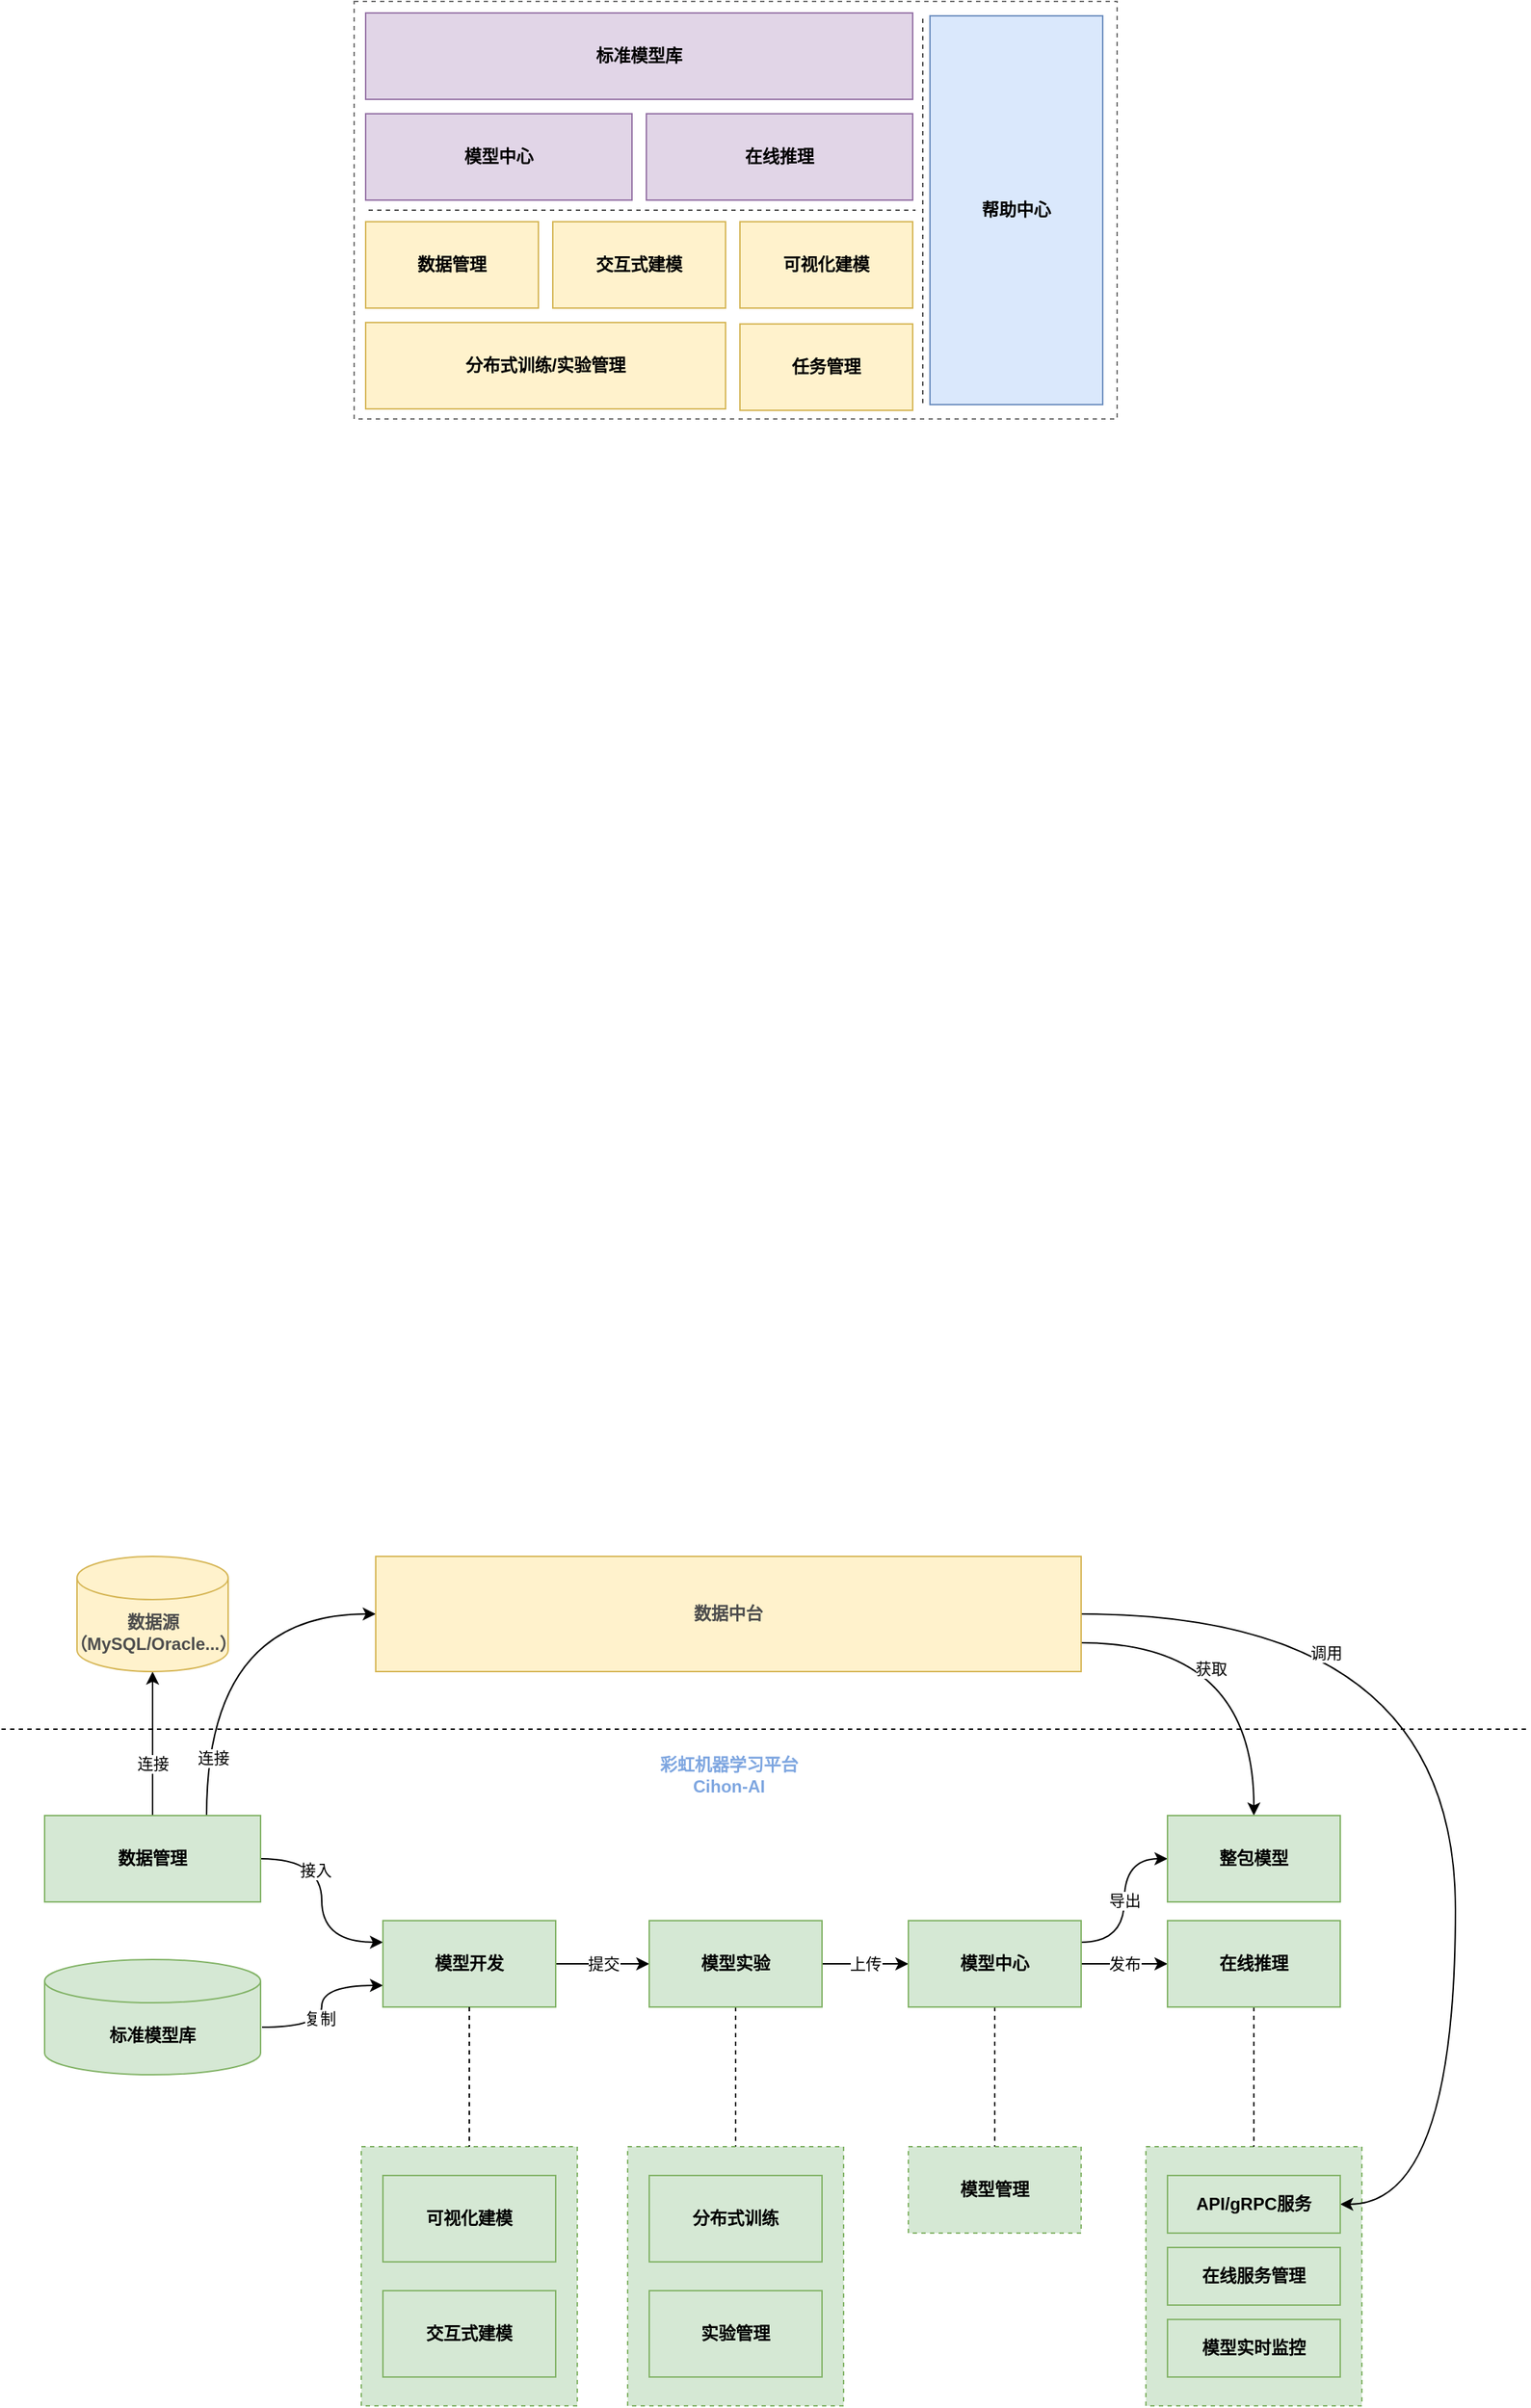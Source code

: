<mxfile version="20.5.1" type="github">
  <diagram id="ie_3CytNylO9c6eQ8wbu" name="Page-1">
    <mxGraphModel dx="1422" dy="-407" grid="1" gridSize="10" guides="1" tooltips="1" connect="1" arrows="1" fold="1" page="1" pageScale="1" pageWidth="827" pageHeight="1169" math="0" shadow="0">
      <root>
        <mxCell id="0" />
        <mxCell id="1" parent="0" />
        <mxCell id="l0CeqF50A7bxB8gCz17a-1" value="" style="rounded=0;whiteSpace=wrap;html=1;dashed=1;fillColor=#d5e8d4;strokeColor=#82b366;" parent="1" vertex="1">
          <mxGeometry x="935" y="2880" width="150" height="180" as="geometry" />
        </mxCell>
        <mxCell id="l0CeqF50A7bxB8gCz17a-2" style="edgeStyle=orthogonalEdgeStyle;curved=1;rounded=0;orthogonalLoop=1;jettySize=auto;html=1;exitX=1.007;exitY=0.588;exitDx=0;exitDy=0;entryX=0;entryY=0.75;entryDx=0;entryDy=0;exitPerimeter=0;" parent="1" source="YzknZtRQCLHHo1tjPDXz-21" target="l0CeqF50A7bxB8gCz17a-14" edge="1">
          <mxGeometry relative="1" as="geometry">
            <mxPoint x="367" y="2800" as="sourcePoint" />
          </mxGeometry>
        </mxCell>
        <mxCell id="l0CeqF50A7bxB8gCz17a-3" value="复制" style="edgeLabel;html=1;align=center;verticalAlign=middle;resizable=0;points=[];" parent="l0CeqF50A7bxB8gCz17a-2" vertex="1" connectable="0">
          <mxGeometry x="-0.315" relative="1" as="geometry">
            <mxPoint x="1" y="-6" as="offset" />
          </mxGeometry>
        </mxCell>
        <mxCell id="l0CeqF50A7bxB8gCz17a-5" style="edgeStyle=orthogonalEdgeStyle;rounded=0;orthogonalLoop=1;jettySize=auto;html=1;exitX=1;exitY=0.5;exitDx=0;exitDy=0;entryX=0;entryY=0.25;entryDx=0;entryDy=0;curved=1;" parent="1" source="l0CeqF50A7bxB8gCz17a-11" target="l0CeqF50A7bxB8gCz17a-14" edge="1">
          <mxGeometry relative="1" as="geometry" />
        </mxCell>
        <mxCell id="l0CeqF50A7bxB8gCz17a-6" value="接入" style="edgeLabel;html=1;align=center;verticalAlign=middle;resizable=0;points=[];" parent="l0CeqF50A7bxB8gCz17a-5" vertex="1" connectable="0">
          <mxGeometry x="-0.4" y="-1" relative="1" as="geometry">
            <mxPoint x="-4" y="7" as="offset" />
          </mxGeometry>
        </mxCell>
        <mxCell id="l0CeqF50A7bxB8gCz17a-7" style="edgeStyle=orthogonalEdgeStyle;curved=1;rounded=0;orthogonalLoop=1;jettySize=auto;html=1;exitX=0.75;exitY=0;exitDx=0;exitDy=0;entryX=0;entryY=0.5;entryDx=0;entryDy=0;" parent="1" source="l0CeqF50A7bxB8gCz17a-11" target="l0CeqF50A7bxB8gCz17a-28" edge="1">
          <mxGeometry relative="1" as="geometry" />
        </mxCell>
        <mxCell id="l0CeqF50A7bxB8gCz17a-8" value="连接" style="edgeLabel;html=1;align=center;verticalAlign=middle;resizable=0;points=[];" parent="l0CeqF50A7bxB8gCz17a-7" vertex="1" connectable="0">
          <mxGeometry x="-0.688" y="-4" relative="1" as="geometry">
            <mxPoint as="offset" />
          </mxGeometry>
        </mxCell>
        <mxCell id="l0CeqF50A7bxB8gCz17a-9" style="edgeStyle=orthogonalEdgeStyle;curved=1;rounded=0;orthogonalLoop=1;jettySize=auto;html=1;exitX=0.5;exitY=0;exitDx=0;exitDy=0;entryX=0.5;entryY=1;entryDx=0;entryDy=0;entryPerimeter=0;" parent="1" source="l0CeqF50A7bxB8gCz17a-11" target="l0CeqF50A7bxB8gCz17a-34" edge="1">
          <mxGeometry relative="1" as="geometry" />
        </mxCell>
        <mxCell id="l0CeqF50A7bxB8gCz17a-10" value="连接" style="edgeLabel;html=1;align=center;verticalAlign=middle;resizable=0;points=[];" parent="l0CeqF50A7bxB8gCz17a-9" vertex="1" connectable="0">
          <mxGeometry x="-0.284" relative="1" as="geometry">
            <mxPoint as="offset" />
          </mxGeometry>
        </mxCell>
        <mxCell id="l0CeqF50A7bxB8gCz17a-11" value="数据管理" style="rounded=0;whiteSpace=wrap;html=1;fillColor=#d5e8d4;strokeColor=#82b366;fontStyle=1" parent="1" vertex="1">
          <mxGeometry x="170" y="2650" width="150" height="60" as="geometry" />
        </mxCell>
        <mxCell id="l0CeqF50A7bxB8gCz17a-13" value="提交" style="edgeStyle=orthogonalEdgeStyle;curved=1;rounded=0;orthogonalLoop=1;jettySize=auto;html=1;exitX=1;exitY=0.5;exitDx=0;exitDy=0;entryX=0;entryY=0.5;entryDx=0;entryDy=0;" parent="1" source="l0CeqF50A7bxB8gCz17a-14" target="l0CeqF50A7bxB8gCz17a-17" edge="1">
          <mxGeometry relative="1" as="geometry" />
        </mxCell>
        <mxCell id="l0CeqF50A7bxB8gCz17a-14" value="模型开发" style="rounded=0;whiteSpace=wrap;html=1;fillColor=#d5e8d4;strokeColor=#82b366;fontStyle=1" parent="1" vertex="1">
          <mxGeometry x="405" y="2723" width="120" height="60" as="geometry" />
        </mxCell>
        <mxCell id="l0CeqF50A7bxB8gCz17a-15" value="上传" style="edgeStyle=orthogonalEdgeStyle;curved=1;rounded=0;orthogonalLoop=1;jettySize=auto;html=1;exitX=1;exitY=0.5;exitDx=0;exitDy=0;entryX=0;entryY=0.5;entryDx=0;entryDy=0;" parent="1" source="l0CeqF50A7bxB8gCz17a-17" target="l0CeqF50A7bxB8gCz17a-21" edge="1">
          <mxGeometry relative="1" as="geometry" />
        </mxCell>
        <mxCell id="l0CeqF50A7bxB8gCz17a-16" style="edgeStyle=orthogonalEdgeStyle;curved=1;rounded=0;orthogonalLoop=1;jettySize=auto;html=1;exitX=0.5;exitY=1;exitDx=0;exitDy=0;dashed=1;endArrow=none;endFill=0;" parent="1" source="l0CeqF50A7bxB8gCz17a-17" edge="1">
          <mxGeometry relative="1" as="geometry">
            <mxPoint x="650" y="2880" as="targetPoint" />
          </mxGeometry>
        </mxCell>
        <mxCell id="l0CeqF50A7bxB8gCz17a-17" value="模型实验" style="rounded=0;whiteSpace=wrap;html=1;fillColor=#d5e8d4;strokeColor=#82b366;fontStyle=1" parent="1" vertex="1">
          <mxGeometry x="590" y="2723" width="120" height="60" as="geometry" />
        </mxCell>
        <mxCell id="l0CeqF50A7bxB8gCz17a-18" value="发布" style="edgeStyle=orthogonalEdgeStyle;curved=1;rounded=0;orthogonalLoop=1;jettySize=auto;html=1;exitX=1;exitY=0.5;exitDx=0;exitDy=0;entryX=0;entryY=0.5;entryDx=0;entryDy=0;" parent="1" source="l0CeqF50A7bxB8gCz17a-21" target="l0CeqF50A7bxB8gCz17a-23" edge="1">
          <mxGeometry relative="1" as="geometry" />
        </mxCell>
        <mxCell id="l0CeqF50A7bxB8gCz17a-19" value="导出" style="edgeStyle=orthogonalEdgeStyle;curved=1;rounded=0;orthogonalLoop=1;jettySize=auto;html=1;exitX=1;exitY=0.25;exitDx=0;exitDy=0;entryX=0;entryY=0.5;entryDx=0;entryDy=0;" parent="1" source="l0CeqF50A7bxB8gCz17a-21" target="l0CeqF50A7bxB8gCz17a-35" edge="1">
          <mxGeometry relative="1" as="geometry" />
        </mxCell>
        <mxCell id="l0CeqF50A7bxB8gCz17a-20" style="edgeStyle=orthogonalEdgeStyle;curved=1;rounded=0;orthogonalLoop=1;jettySize=auto;html=1;exitX=0.5;exitY=1;exitDx=0;exitDy=0;entryX=0.5;entryY=0;entryDx=0;entryDy=0;dashed=1;endArrow=none;endFill=0;" parent="1" source="l0CeqF50A7bxB8gCz17a-21" target="l0CeqF50A7bxB8gCz17a-31" edge="1">
          <mxGeometry relative="1" as="geometry" />
        </mxCell>
        <mxCell id="l0CeqF50A7bxB8gCz17a-21" value="模型中心" style="rounded=0;whiteSpace=wrap;html=1;fillColor=#d5e8d4;strokeColor=#82b366;fontStyle=1" parent="1" vertex="1">
          <mxGeometry x="770" y="2723" width="120" height="60" as="geometry" />
        </mxCell>
        <mxCell id="l0CeqF50A7bxB8gCz17a-22" style="edgeStyle=orthogonalEdgeStyle;curved=1;rounded=0;orthogonalLoop=1;jettySize=auto;html=1;exitX=0.5;exitY=1;exitDx=0;exitDy=0;dashed=1;endArrow=none;endFill=0;" parent="1" source="l0CeqF50A7bxB8gCz17a-23" edge="1">
          <mxGeometry relative="1" as="geometry">
            <mxPoint x="1010" y="2880" as="targetPoint" />
          </mxGeometry>
        </mxCell>
        <mxCell id="l0CeqF50A7bxB8gCz17a-23" value="在线推理" style="rounded=0;whiteSpace=wrap;html=1;fillColor=#d5e8d4;strokeColor=#82b366;fontStyle=1" parent="1" vertex="1">
          <mxGeometry x="950" y="2723" width="120" height="60" as="geometry" />
        </mxCell>
        <mxCell id="l0CeqF50A7bxB8gCz17a-26" style="edgeStyle=orthogonalEdgeStyle;curved=1;rounded=0;orthogonalLoop=1;jettySize=auto;html=1;exitX=1;exitY=0.75;exitDx=0;exitDy=0;entryX=0.5;entryY=0;entryDx=0;entryDy=0;" parent="1" source="l0CeqF50A7bxB8gCz17a-28" target="l0CeqF50A7bxB8gCz17a-35" edge="1">
          <mxGeometry relative="1" as="geometry" />
        </mxCell>
        <mxCell id="l0CeqF50A7bxB8gCz17a-27" value="获取" style="edgeLabel;html=1;align=center;verticalAlign=middle;resizable=0;points=[];" parent="l0CeqF50A7bxB8gCz17a-26" vertex="1" connectable="0">
          <mxGeometry x="0.122" y="-10" relative="1" as="geometry">
            <mxPoint x="-20" y="3" as="offset" />
          </mxGeometry>
        </mxCell>
        <mxCell id="YzknZtRQCLHHo1tjPDXz-38" style="edgeStyle=orthogonalEdgeStyle;curved=1;rounded=0;orthogonalLoop=1;jettySize=auto;html=1;exitX=1;exitY=0.5;exitDx=0;exitDy=0;entryX=1;entryY=0.5;entryDx=0;entryDy=0;" edge="1" parent="1" source="l0CeqF50A7bxB8gCz17a-28" target="l0CeqF50A7bxB8gCz17a-32">
          <mxGeometry relative="1" as="geometry">
            <Array as="points">
              <mxPoint x="1150" y="2510" />
              <mxPoint x="1150" y="2920" />
            </Array>
          </mxGeometry>
        </mxCell>
        <mxCell id="YzknZtRQCLHHo1tjPDXz-39" value="调用" style="edgeLabel;html=1;align=center;verticalAlign=middle;resizable=0;points=[];" vertex="1" connectable="0" parent="YzknZtRQCLHHo1tjPDXz-38">
          <mxGeometry x="-0.267" y="-47" relative="1" as="geometry">
            <mxPoint x="-43" y="12" as="offset" />
          </mxGeometry>
        </mxCell>
        <mxCell id="l0CeqF50A7bxB8gCz17a-28" value="数据中台" style="rounded=0;whiteSpace=wrap;html=1;fillColor=#fff2cc;strokeColor=#d6b656;fontStyle=1;fontColor=#4D4D4D;" parent="1" vertex="1">
          <mxGeometry x="400" y="2470" width="490" height="80" as="geometry" />
        </mxCell>
        <mxCell id="l0CeqF50A7bxB8gCz17a-29" value="" style="endArrow=none;dashed=1;html=1;rounded=0;" parent="1" edge="1">
          <mxGeometry width="50" height="50" relative="1" as="geometry">
            <mxPoint x="140" y="2590" as="sourcePoint" />
            <mxPoint x="1200" y="2590" as="targetPoint" />
          </mxGeometry>
        </mxCell>
        <mxCell id="l0CeqF50A7bxB8gCz17a-31" value="模型管理" style="rounded=0;whiteSpace=wrap;html=1;fillColor=#d5e8d4;strokeColor=#82b366;dashed=1;fontStyle=1" parent="1" vertex="1">
          <mxGeometry x="770" y="2880" width="120" height="60" as="geometry" />
        </mxCell>
        <mxCell id="l0CeqF50A7bxB8gCz17a-32" value="API/gRPC服务" style="rounded=0;whiteSpace=wrap;html=1;fillColor=#d5e8d4;strokeColor=#82b366;fontStyle=1" parent="1" vertex="1">
          <mxGeometry x="950" y="2900" width="120" height="40" as="geometry" />
        </mxCell>
        <mxCell id="l0CeqF50A7bxB8gCz17a-33" value="在线服务管理" style="rounded=0;whiteSpace=wrap;html=1;fillColor=#d5e8d4;strokeColor=#82b366;fontStyle=1" parent="1" vertex="1">
          <mxGeometry x="950" y="2950" width="120" height="40" as="geometry" />
        </mxCell>
        <mxCell id="l0CeqF50A7bxB8gCz17a-34" value="数据源（MySQL/Oracle...）" style="shape=cylinder3;whiteSpace=wrap;html=1;boundedLbl=1;backgroundOutline=1;size=15;fillColor=#fff2cc;strokeColor=#d6b656;fontStyle=1;fontColor=#4D4D4D;" parent="1" vertex="1">
          <mxGeometry x="192.5" y="2470" width="105" height="80" as="geometry" />
        </mxCell>
        <mxCell id="l0CeqF50A7bxB8gCz17a-35" value="整包模型" style="rounded=0;whiteSpace=wrap;html=1;fillColor=#d5e8d4;strokeColor=#82b366;fontStyle=1" parent="1" vertex="1">
          <mxGeometry x="950" y="2650" width="120" height="60" as="geometry" />
        </mxCell>
        <mxCell id="YzknZtRQCLHHo1tjPDXz-1" value="" style="rounded=0;whiteSpace=wrap;html=1;shadow=0;dashed=1;strokeColor=#4D4D4D;fontSize=12;fontColor=#999999;fillColor=none;opacity=80;" vertex="1" parent="1">
          <mxGeometry x="385" y="1390" width="530" height="290" as="geometry" />
        </mxCell>
        <mxCell id="YzknZtRQCLHHo1tjPDXz-2" value="数据管理" style="rounded=0;whiteSpace=wrap;html=1;fontStyle=1;fillColor=#fff2cc;strokeColor=#d6b656;" vertex="1" parent="1">
          <mxGeometry x="393" y="1543" width="120" height="60" as="geometry" />
        </mxCell>
        <mxCell id="YzknZtRQCLHHo1tjPDXz-3" value="交互式建模" style="rounded=0;whiteSpace=wrap;html=1;fontStyle=1;fillColor=#fff2cc;strokeColor=#d6b656;" vertex="1" parent="1">
          <mxGeometry x="523" y="1543" width="120" height="60" as="geometry" />
        </mxCell>
        <mxCell id="YzknZtRQCLHHo1tjPDXz-4" value="可视化建模" style="rounded=0;whiteSpace=wrap;html=1;fontStyle=1;fillColor=#fff2cc;strokeColor=#d6b656;" vertex="1" parent="1">
          <mxGeometry x="653" y="1543" width="120" height="60" as="geometry" />
        </mxCell>
        <mxCell id="YzknZtRQCLHHo1tjPDXz-5" value="分布式训练/实验管理" style="rounded=0;whiteSpace=wrap;html=1;fontStyle=1;fillColor=#fff2cc;strokeColor=#d6b656;" vertex="1" parent="1">
          <mxGeometry x="393" y="1613" width="250" height="60" as="geometry" />
        </mxCell>
        <mxCell id="YzknZtRQCLHHo1tjPDXz-6" value="模型中心" style="rounded=0;whiteSpace=wrap;html=1;fontStyle=1;fillColor=#e1d5e7;strokeColor=#9673a6;" vertex="1" parent="1">
          <mxGeometry x="393" y="1468" width="185" height="60" as="geometry" />
        </mxCell>
        <mxCell id="YzknZtRQCLHHo1tjPDXz-7" value="标准模型库" style="rounded=0;whiteSpace=wrap;html=1;fontStyle=1;fillColor=#e1d5e7;strokeColor=#9673a6;" vertex="1" parent="1">
          <mxGeometry x="393" y="1398" width="380" height="60" as="geometry" />
        </mxCell>
        <mxCell id="YzknZtRQCLHHo1tjPDXz-8" value="在线推理" style="rounded=0;whiteSpace=wrap;html=1;fontStyle=1;fillColor=#e1d5e7;strokeColor=#9673a6;" vertex="1" parent="1">
          <mxGeometry x="588" y="1468" width="185" height="60" as="geometry" />
        </mxCell>
        <mxCell id="YzknZtRQCLHHo1tjPDXz-9" value="帮助中心" style="rounded=0;whiteSpace=wrap;html=1;fontStyle=1;fillColor=#dae8fc;strokeColor=#6c8ebf;" vertex="1" parent="1">
          <mxGeometry x="785" y="1400" width="120" height="270" as="geometry" />
        </mxCell>
        <mxCell id="YzknZtRQCLHHo1tjPDXz-11" value="" style="endArrow=none;dashed=1;html=1;rounded=0;strokeColor=#4D4D4D;" edge="1" parent="1">
          <mxGeometry width="50" height="50" relative="1" as="geometry">
            <mxPoint x="395" y="1535" as="sourcePoint" />
            <mxPoint x="775" y="1535" as="targetPoint" />
          </mxGeometry>
        </mxCell>
        <mxCell id="YzknZtRQCLHHo1tjPDXz-12" value="" style="endArrow=none;dashed=1;html=1;rounded=0;strokeColor=#4D4D4D;" edge="1" parent="1">
          <mxGeometry width="50" height="50" relative="1" as="geometry">
            <mxPoint x="780" y="1669" as="sourcePoint" />
            <mxPoint x="780" y="1399" as="targetPoint" />
          </mxGeometry>
        </mxCell>
        <mxCell id="YzknZtRQCLHHo1tjPDXz-13" value="任务管理" style="rounded=0;whiteSpace=wrap;html=1;fontStyle=1;fillColor=#fff2cc;strokeColor=#d6b656;" vertex="1" parent="1">
          <mxGeometry x="653" y="1614" width="120" height="60" as="geometry" />
        </mxCell>
        <mxCell id="YzknZtRQCLHHo1tjPDXz-15" value="" style="rounded=0;whiteSpace=wrap;html=1;dashed=1;fillColor=#d5e8d4;strokeColor=#82b366;" vertex="1" parent="1">
          <mxGeometry x="575" y="2880" width="150" height="180" as="geometry" />
        </mxCell>
        <mxCell id="YzknZtRQCLHHo1tjPDXz-16" value="分布式训练" style="rounded=0;whiteSpace=wrap;html=1;fillColor=#d5e8d4;strokeColor=#82b366;fontStyle=1" vertex="1" parent="1">
          <mxGeometry x="590" y="2900" width="120" height="60" as="geometry" />
        </mxCell>
        <mxCell id="YzknZtRQCLHHo1tjPDXz-17" value="实验管理" style="rounded=0;whiteSpace=wrap;html=1;fillColor=#d5e8d4;strokeColor=#82b366;fontStyle=1" vertex="1" parent="1">
          <mxGeometry x="590" y="2980" width="120" height="60" as="geometry" />
        </mxCell>
        <mxCell id="YzknZtRQCLHHo1tjPDXz-21" value="标准模型库" style="shape=cylinder3;whiteSpace=wrap;html=1;boundedLbl=1;backgroundOutline=1;size=15;fillColor=#d5e8d4;strokeColor=#82b366;fontStyle=1" vertex="1" parent="1">
          <mxGeometry x="170" y="2750" width="150" height="80" as="geometry" />
        </mxCell>
        <mxCell id="YzknZtRQCLHHo1tjPDXz-24" value="" style="rounded=0;whiteSpace=wrap;html=1;dashed=1;fillColor=#d5e8d4;strokeColor=#82b366;" vertex="1" parent="1">
          <mxGeometry x="390" y="2880" width="150" height="180" as="geometry" />
        </mxCell>
        <mxCell id="YzknZtRQCLHHo1tjPDXz-25" value="可视化建模" style="rounded=0;whiteSpace=wrap;html=1;fillColor=#d5e8d4;strokeColor=#82b366;fontStyle=1" vertex="1" parent="1">
          <mxGeometry x="405" y="2900" width="120" height="60" as="geometry" />
        </mxCell>
        <mxCell id="YzknZtRQCLHHo1tjPDXz-26" value="交互式建模" style="rounded=0;whiteSpace=wrap;html=1;fillColor=#d5e8d4;strokeColor=#82b366;fontStyle=1" vertex="1" parent="1">
          <mxGeometry x="405" y="2980" width="120" height="60" as="geometry" />
        </mxCell>
        <mxCell id="YzknZtRQCLHHo1tjPDXz-27" style="edgeStyle=orthogonalEdgeStyle;rounded=0;orthogonalLoop=1;jettySize=auto;html=1;exitX=0.5;exitY=1;exitDx=0;exitDy=0;dashed=1;endArrow=none;endFill=0;entryX=0.5;entryY=0;entryDx=0;entryDy=0;" edge="1" parent="1" source="l0CeqF50A7bxB8gCz17a-14" target="YzknZtRQCLHHo1tjPDXz-24">
          <mxGeometry relative="1" as="geometry">
            <mxPoint x="464.5" y="2793" as="sourcePoint" />
            <mxPoint x="465" y="2850" as="targetPoint" />
          </mxGeometry>
        </mxCell>
        <mxCell id="YzknZtRQCLHHo1tjPDXz-36" value="模型实时监控" style="rounded=0;whiteSpace=wrap;html=1;fillColor=#d5e8d4;strokeColor=#82b366;fontStyle=1" vertex="1" parent="1">
          <mxGeometry x="950" y="3000" width="120" height="40" as="geometry" />
        </mxCell>
        <mxCell id="YzknZtRQCLHHo1tjPDXz-40" value="彩虹机器学习平台&lt;br&gt;Cihon-AI" style="text;html=1;strokeColor=none;fillColor=none;align=center;verticalAlign=middle;whiteSpace=wrap;rounded=0;fontStyle=1;fontColor=#7EA6E0;" vertex="1" parent="1">
          <mxGeometry x="582.5" y="2607" width="125" height="30" as="geometry" />
        </mxCell>
      </root>
    </mxGraphModel>
  </diagram>
</mxfile>
